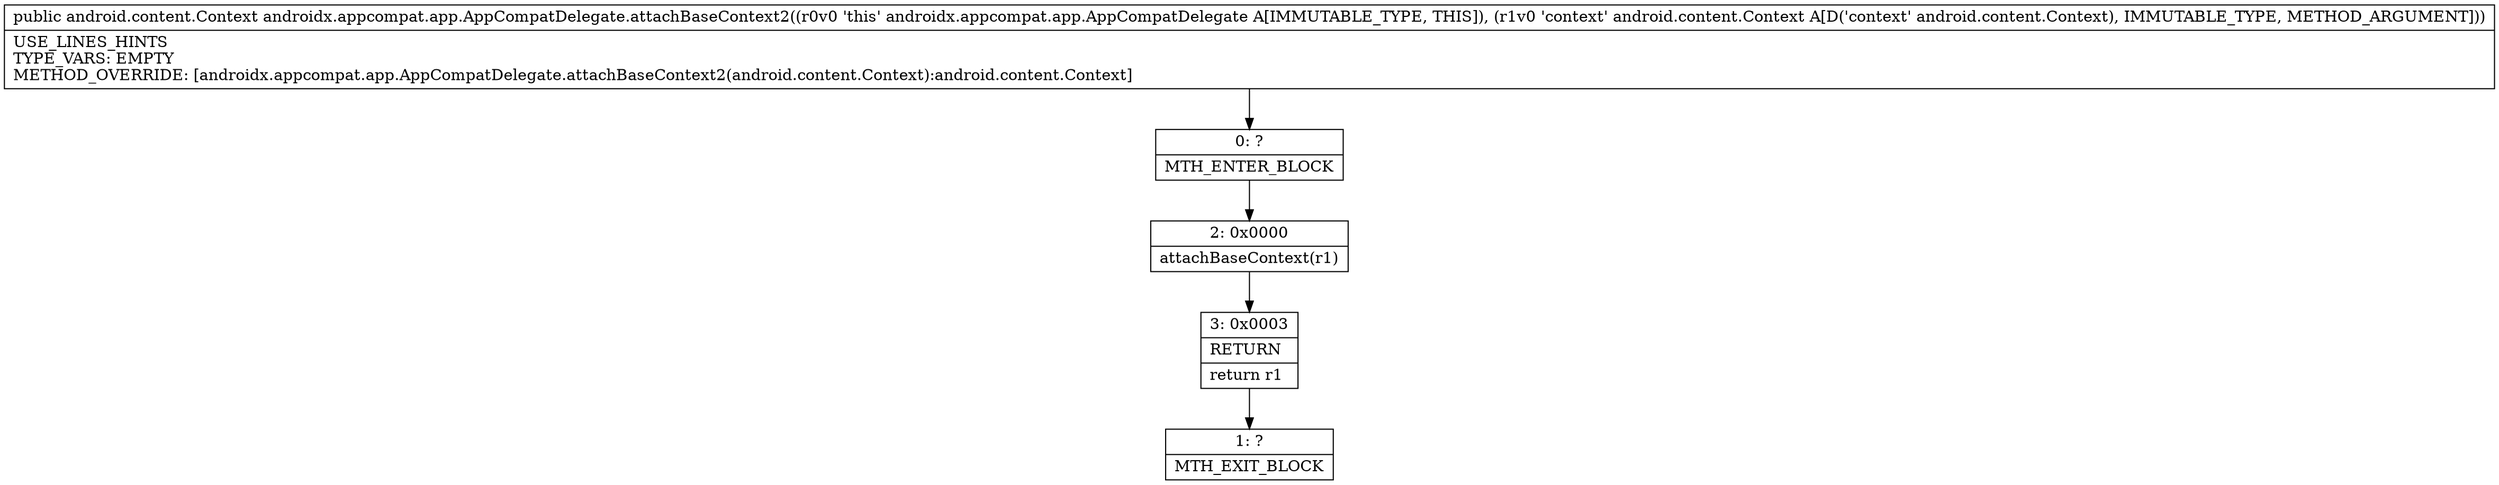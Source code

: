 digraph "CFG forandroidx.appcompat.app.AppCompatDelegate.attachBaseContext2(Landroid\/content\/Context;)Landroid\/content\/Context;" {
Node_0 [shape=record,label="{0\:\ ?|MTH_ENTER_BLOCK\l}"];
Node_2 [shape=record,label="{2\:\ 0x0000|attachBaseContext(r1)\l}"];
Node_3 [shape=record,label="{3\:\ 0x0003|RETURN\l|return r1\l}"];
Node_1 [shape=record,label="{1\:\ ?|MTH_EXIT_BLOCK\l}"];
MethodNode[shape=record,label="{public android.content.Context androidx.appcompat.app.AppCompatDelegate.attachBaseContext2((r0v0 'this' androidx.appcompat.app.AppCompatDelegate A[IMMUTABLE_TYPE, THIS]), (r1v0 'context' android.content.Context A[D('context' android.content.Context), IMMUTABLE_TYPE, METHOD_ARGUMENT]))  | USE_LINES_HINTS\lTYPE_VARS: EMPTY\lMETHOD_OVERRIDE: [androidx.appcompat.app.AppCompatDelegate.attachBaseContext2(android.content.Context):android.content.Context]\l}"];
MethodNode -> Node_0;Node_0 -> Node_2;
Node_2 -> Node_3;
Node_3 -> Node_1;
}

